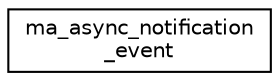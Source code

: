 digraph "Graphical Class Hierarchy"
{
 // LATEX_PDF_SIZE
  edge [fontname="Helvetica",fontsize="10",labelfontname="Helvetica",labelfontsize="10"];
  node [fontname="Helvetica",fontsize="10",shape=record];
  rankdir="LR";
  Node0 [label="ma_async_notification\l_event",height=0.2,width=0.4,color="black", fillcolor="white", style="filled",URL="$structma__async__notification__event.html",tooltip=" "];
}
